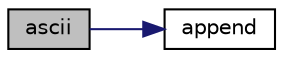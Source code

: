 digraph "ascii"
{
  bgcolor="transparent";
  edge [fontname="Helvetica",fontsize="10",labelfontname="Helvetica",labelfontsize="10"];
  node [fontname="Helvetica",fontsize="10",shape=record];
  rankdir="LR";
  Node1 [label="ascii",height=0.2,width=0.4,color="black", fillcolor="grey75", style="filled" fontcolor="black"];
  Node1 -> Node2 [color="midnightblue",fontsize="10",style="solid",fontname="Helvetica"];
  Node2 [label="append",height=0.2,width=0.4,color="black",URL="$multiphase_2reactingEulerFoam_2reactingTwoPhaseEulerFoam_2pU_2pEqn_8H.html#a8ba29aeb4118e3e5167855bbf5ea9b6e"];
}
